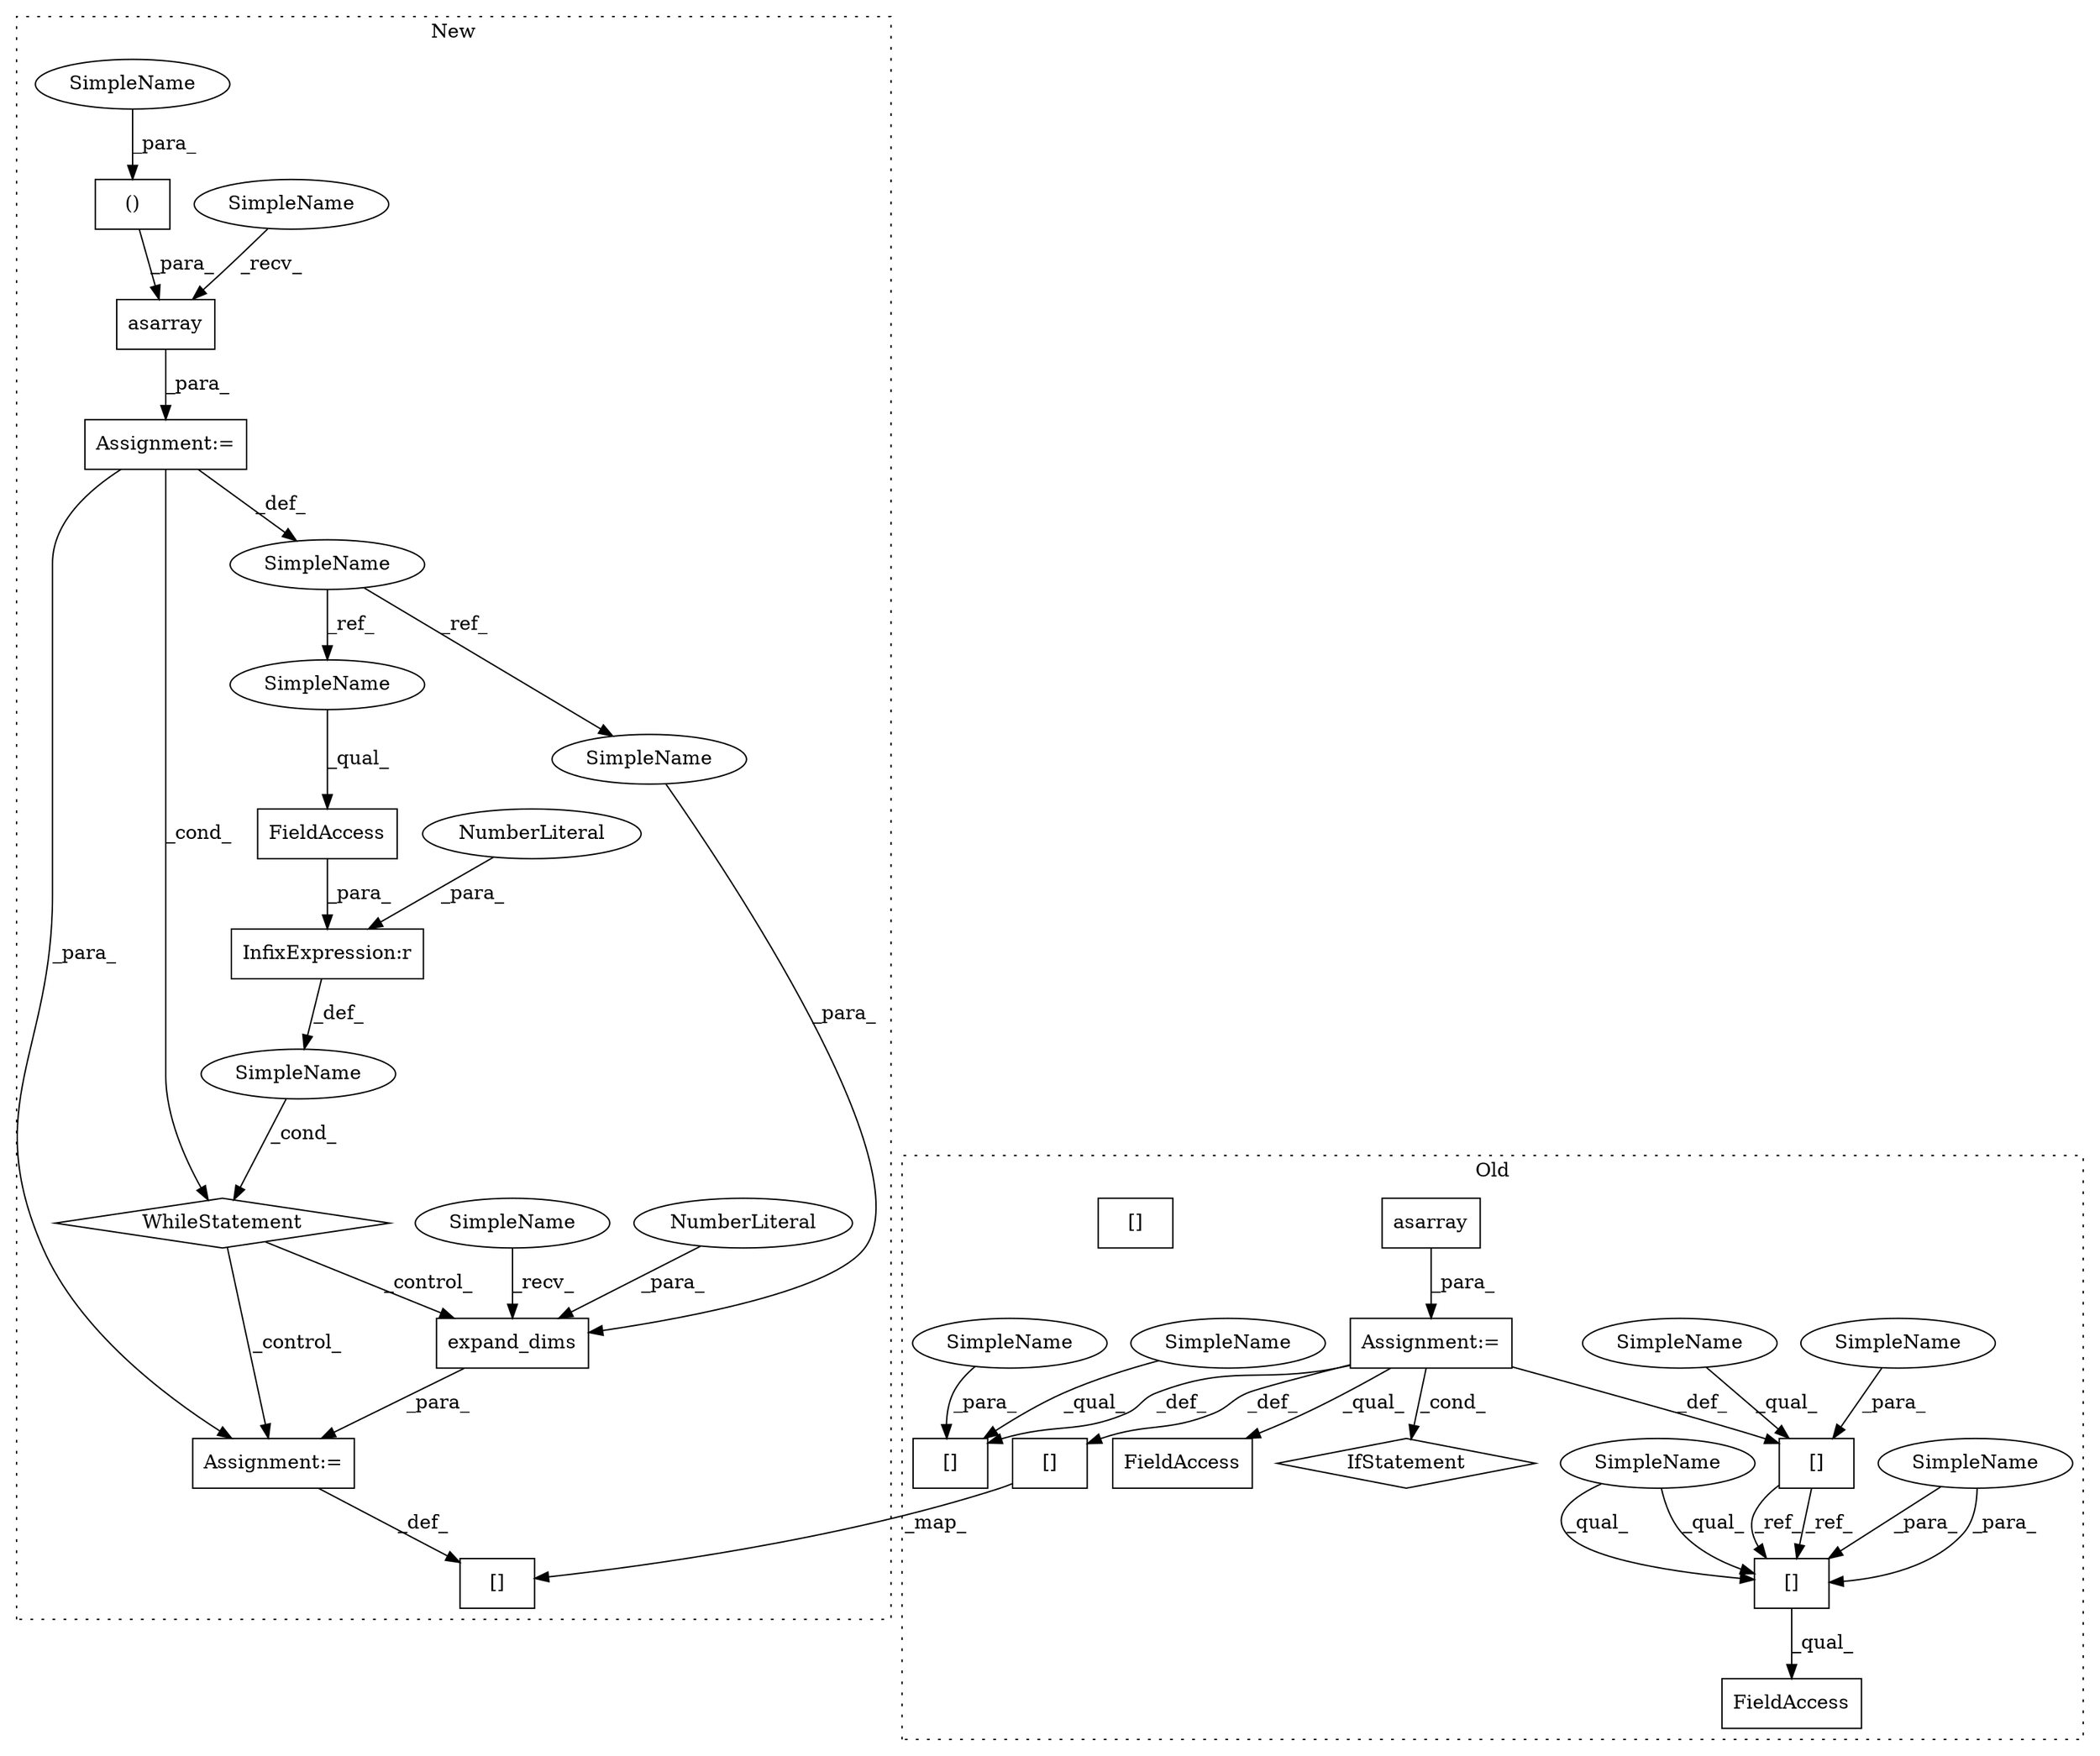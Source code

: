 digraph G {
subgraph cluster0 {
1 [label="IfStatement" a="25" s="4701,4723" l="4,2" shape="diamond"];
9 [label="Assignment:=" a="7" s="4288" l="1" shape="box"];
10 [label="FieldAccess" a="22" s="4705" l="14" shape="box"];
11 [label="FieldAccess" a="22" s="4988" l="15" shape="box"];
13 [label="[]" a="2" s="5242,5256" l="13,1" shape="box"];
15 [label="asarray" a="32" s="4295,4312" l="8,1" shape="box"];
17 [label="[]" a="2" s="4988,4996" l="7,1" shape="box"];
18 [label="[]" a="2" s="4809,4817" l="7,1" shape="box"];
21 [label="[]" a="2" s="4741,4749" l="7,1" shape="box"];
25 [label="SimpleName" a="42" s="4816" l="1" shape="ellipse"];
26 [label="SimpleName" a="42" s="4995" l="1" shape="ellipse"];
27 [label="SimpleName" a="42" s="4748" l="1" shape="ellipse"];
30 [label="[]" a="2" s="4988,4996" l="7,1" shape="box"];
31 [label="SimpleName" a="42" s="4741" l="6" shape="ellipse"];
32 [label="SimpleName" a="42" s="4988" l="6" shape="ellipse"];
33 [label="SimpleName" a="42" s="4809" l="6" shape="ellipse"];
label = "Old";
style="dotted";
}
subgraph cluster1 {
2 [label="expand_dims" a="32" s="4934,4959" l="12,1" shape="box"];
3 [label="Assignment:=" a="7" s="4927" l="1" shape="box"];
4 [label="NumberLiteral" a="34" s="4958" l="1" shape="ellipse"];
5 [label="SimpleName" a="42" s="" l="" shape="ellipse"];
6 [label="Assignment:=" a="7" s="4392" l="1" shape="box"];
7 [label="InfixExpression:r" a="27" s="4893" l="3" shape="box"];
8 [label="NumberLiteral" a="34" s="4896" l="1" shape="ellipse"];
12 [label="[]" a="2" s="5476,5490" l="13,1" shape="box"];
14 [label="asarray" a="32" s="4413,4477" l="8,1" shape="box"];
16 [label="()" a="106" s="4444" l="31" shape="box"];
19 [label="SimpleName" a="42" s="4381" l="11" shape="ellipse"];
20 [label="FieldAccess" a="22" s="4877" l="16" shape="box"];
22 [label="WhileStatement" a="61" s="4869,4898" l="7,2" shape="diamond"];
23 [label="SimpleName" a="42" s="4407" l="5" shape="ellipse"];
24 [label="SimpleName" a="42" s="4928" l="5" shape="ellipse"];
28 [label="SimpleName" a="42" s="4946" l="11" shape="ellipse"];
29 [label="SimpleName" a="42" s="4877" l="11" shape="ellipse"];
34 [label="SimpleName" a="42" s="4444" l="8" shape="ellipse"];
label = "New";
style="dotted";
}
2 -> 3 [label="_para_"];
3 -> 12 [label="_def_"];
4 -> 2 [label="_para_"];
5 -> 22 [label="_cond_"];
6 -> 19 [label="_def_"];
6 -> 22 [label="_cond_"];
6 -> 3 [label="_para_"];
7 -> 5 [label="_def_"];
8 -> 7 [label="_para_"];
9 -> 1 [label="_cond_"];
9 -> 10 [label="_qual_"];
9 -> 13 [label="_def_"];
9 -> 21 [label="_def_"];
9 -> 18 [label="_def_"];
13 -> 12 [label="_map_"];
14 -> 6 [label="_para_"];
15 -> 9 [label="_para_"];
16 -> 14 [label="_para_"];
18 -> 30 [label="_ref_"];
18 -> 30 [label="_ref_"];
19 -> 29 [label="_ref_"];
19 -> 28 [label="_ref_"];
20 -> 7 [label="_para_"];
22 -> 2 [label="_control_"];
22 -> 3 [label="_control_"];
23 -> 14 [label="_recv_"];
24 -> 2 [label="_recv_"];
25 -> 18 [label="_para_"];
26 -> 30 [label="_para_"];
26 -> 30 [label="_para_"];
27 -> 21 [label="_para_"];
28 -> 2 [label="_para_"];
29 -> 20 [label="_qual_"];
30 -> 11 [label="_qual_"];
31 -> 21 [label="_qual_"];
32 -> 30 [label="_qual_"];
32 -> 30 [label="_qual_"];
33 -> 18 [label="_qual_"];
34 -> 16 [label="_para_"];
}